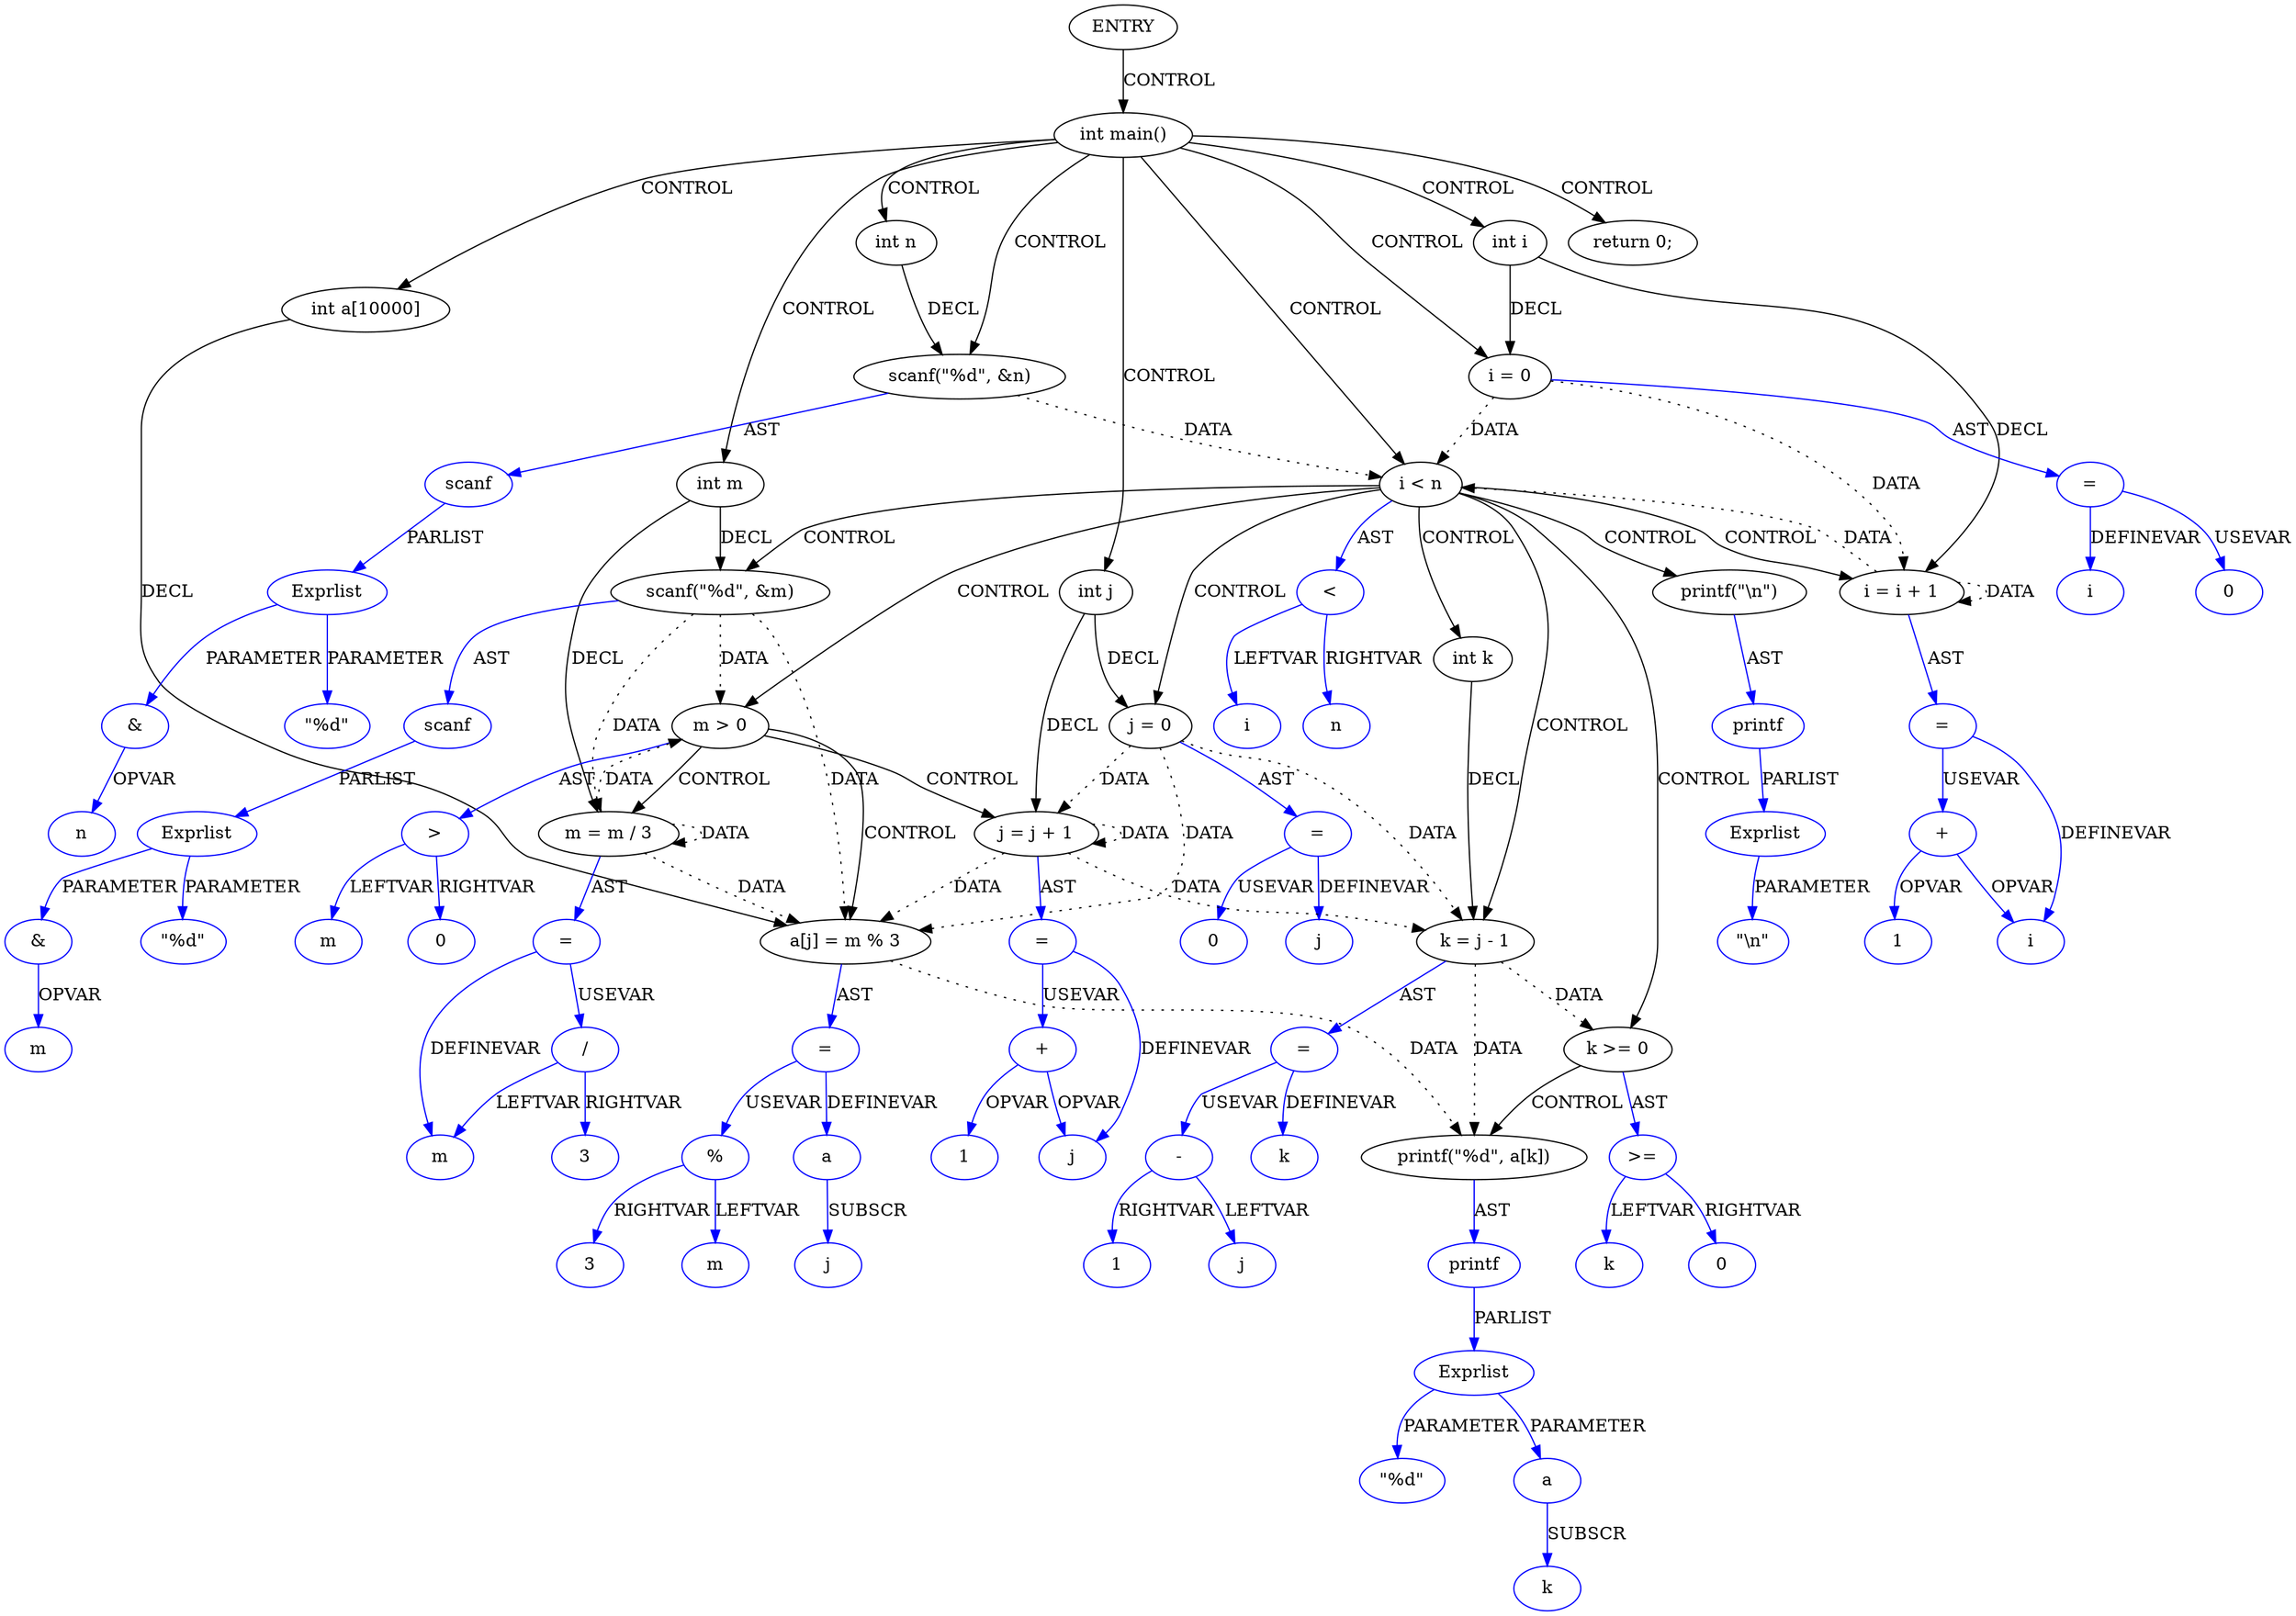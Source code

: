 digraph DotForMerge{
Node1 [label="ENTRY",type="ENTRY",coord="-1"];
Node2 [label="int main()",type="CONTROL",coord="12"];
Node4 [label="int n",type="DECL",coord="13",varname="n",vartype="int"];
Node5 [label="int i",type="DECL",coord="13",varname="i",vartype="int"];
Node6 [label="int a[10000]",type="DECL",coord="13",varname="a",vartype="int[]"];
Node7 [label="int m",type="DECL",coord="14",varname="m",vartype="int"];
Node8 [label="int j",type="DECL",coord="14",varname="j",vartype="int"];
Node9 [label="scanf(\"%d\", &n)",type="CALL",coord="15"];
Node10 [label="scanf",type="FUNCNAME",coord="15",color=blue];
Node11 [label="Exprlist",type="EXPRS",coord="15",color=blue];
Node12 [label="\"%d\"",type="CONST",coord="15",color=blue];
Node13 [label="&",type="OP",coord="15",color=blue];
Node14 [label="n",type="VAR",coord="15",color=blue];
Node15 [label="i = 0",type="ASSIGN",coord="16"];
Node16 [label="=",type="ASSIGNOP",coord="16",color=blue];
Node17 [label="i",type="VAR",coord="16",color=blue];
Node18 [label="0",type="CONST",coord="16",color=blue];
Node19 [label="i < n",type="CONTROL",coord="16"];
Node22 [label="j = 0",type="ASSIGN",coord="17"];
Node23 [label="=",type="ASSIGNOP",coord="17",color=blue];
Node24 [label="j",type="VAR",coord="17",color=blue];
Node25 [label="0",type="CONST",coord="17",color=blue];
Node26 [label="scanf(\"%d\", &m)",type="CALL",coord="18"];
Node27 [label="scanf",type="FUNCNAME",coord="18",color=blue];
Node28 [label="Exprlist",type="EXPRS",coord="18",color=blue];
Node29 [label="\"%d\"",type="CONST",coord="18",color=blue];
Node30 [label="&",type="OP",coord="18",color=blue];
Node31 [label="m",type="VAR",coord="18",color=blue];
Node32 [label="m > 0",type="CONTROL",coord="19"];
Node34 [label="a[j] = m % 3",type="ASSIGN",coord="20"];
Node35 [label="=",type="ASSIGNOP",coord="20",color=blue];
Node36 [label="a",type="VAR",coord="20",color=blue];
Node37 [label="j",type="VAR",coord="20",color=blue];
Node38 [label="%",type="OP",coord="20",color=blue];
Node39 [label="m",type="VAR",coord="20",color=blue];
Node40 [label="3",type="CONST",coord="20",color=blue];
Node41 [label="m = m / 3",type="ASSIGN",coord="21"];
Node42 [label="=",type="ASSIGNOP",coord="21",color=blue];
Node43 [label="m",type="VAR",coord="21",color=blue];
Node44 [label="/",type="OP",coord="21",color=blue];
Node45 [label="3",type="CONST",coord="21",color=blue];
Node46 [label="j = j + 1",type="ASSIGN",coord="22"];
Node47 [label="=",type="ASSIGNOP",coord="22",color=blue];
Node48 [label="j",type="VAR",coord="22",color=blue];
Node49 [label="+",type="OP",coord="22",color=blue];
Node50 [label="1",type="CONST",coord="22",color=blue];
Node51 [label=">",type="OP",coord="19",color=blue];
Node52 [label="m",type="VAR",coord="19",color=blue];
Node53 [label="0",type="CONST",coord="19",color=blue];
Node54 [label="int k",type="DECL",coord="24",varname="k",vartype="int"];
Node55 [label="k = j - 1",type="ASSIGN",coord="25"];
Node56 [label="=",type="ASSIGNOP",coord="25",color=blue];
Node57 [label="k",type="VAR",coord="25",color=blue];
Node58 [label="-",type="OP",coord="25",color=blue];
Node59 [label="j",type="VAR",coord="25",color=blue];
Node60 [label="1",type="CONST",coord="25",color=blue];
Node61 [label="k >= 0",type="CONTROL",coord="25"];
Node64 [label="printf(\"%d\", a[k])",type="CALL",coord="26"];
Node65 [label="printf",type="FUNCNAME",coord="26",color=blue];
Node66 [label="Exprlist",type="EXPRS",coord="26",color=blue];
Node67 [label="\"%d\"",type="CONST",coord="26",color=blue];
Node68 [label="a",type="VAR",coord="26",color=blue];
Node69 [label="k",type="VAR",coord="26",color=blue];
Node70 [label=">=",type="OP",coord="25",color=blue];
Node71 [label="k",type="VAR",coord="25",color=blue];
Node72 [label="0",type="CONST",coord="25",color=blue];
Node73 [label="printf(\"\\n\")",type="CALL",coord="28"];
Node74 [label="printf",type="FUNCNAME",coord="28",color=blue];
Node75 [label="Exprlist",type="EXPRS",coord="28",color=blue];
Node76 [label="\"\\n\"",type="CONST",coord="28",color=blue];
Node77 [label="i = i + 1",type="ASSIGN",coord="16"];
Node78 [label="=",type="ASSIGNOP",coord="16",color=blue];
Node79 [label="i",type="VAR",coord="16",color=blue];
Node80 [label="+",type="OP",coord="16",color=blue];
Node81 [label="1",type="CONST",coord="16",color=blue];
Node82 [label="<",type="OP",coord="16",color=blue];
Node83 [label="i",type="VAR",coord="16",color=blue];
Node84 [label="n",type="VAR",coord="16",color=blue];
Node85 [label="return 0;",type="RETURN",coord="30"];
Node1->Node2 [label = "CONTROL" ];
Node2->Node4 [label = "CONTROL" ];
Node2->Node5 [label = "CONTROL" ];
Node2->Node6 [label = "CONTROL" ];
Node2->Node7 [label = "CONTROL" ];
Node2->Node8 [label = "CONTROL" ];
Node2->Node9 [label = "CONTROL" ];
Node2->Node15 [label = "CONTROL" ];
Node2->Node19 [label = "CONTROL" ];
Node2->Node85 [label = "CONTROL" ];
Node19->Node22 [label = "CONTROL" ];
Node19->Node26 [label = "CONTROL" ];
Node19->Node32 [label = "CONTROL" ];
Node19->Node54 [label = "CONTROL" ];
Node19->Node55 [label = "CONTROL" ];
Node19->Node61 [label = "CONTROL" ];
Node19->Node73 [label = "CONTROL" ];
Node19->Node77 [label = "CONTROL" ];
Node32->Node34 [label = "CONTROL" ];
Node32->Node41 [label = "CONTROL" ];
Node32->Node46 [label = "CONTROL" ];
Node61->Node64 [label = "CONTROL" ];
Node9->Node19 [label = "DATA", style = dotted ]
Node15->Node19 [label = "DATA", style = dotted ]
Node15->Node77 [label = "DATA", style = dotted ]
Node22->Node34 [label = "DATA", style = dotted ]
Node22->Node46 [label = "DATA", style = dotted ]
Node22->Node55 [label = "DATA", style = dotted ]
Node26->Node32 [label = "DATA", style = dotted ]
Node26->Node34 [label = "DATA", style = dotted ]
Node26->Node41 [label = "DATA", style = dotted ]
Node34->Node64 [label = "DATA", style = dotted ]
Node41->Node32 [label = "DATA", style = dotted ]
Node41->Node34 [label = "DATA", style = dotted ]
Node41->Node41 [label = "DATA", style = dotted ]
Node46->Node34 [label = "DATA", style = dotted ]
Node46->Node46 [label = "DATA", style = dotted ]
Node46->Node55 [label = "DATA", style = dotted ]
Node55->Node61 [label = "DATA", style = dotted ]
Node55->Node64 [label = "DATA", style = dotted ]
Node77->Node19 [label = "DATA", style = dotted ]
Node77->Node77 [label = "DATA", style = dotted ]
Node4->Node9 [label = "DECL"]
Node5->Node77 [label = "DECL"]
Node5->Node15 [label = "DECL"]
Node6->Node34 [label = "DECL"]
Node7->Node26 [label = "DECL"]
Node7->Node41 [label = "DECL"]
Node8->Node46 [label = "DECL"]
Node8->Node22 [label = "DECL"]
Node54->Node55 [label = "DECL"]
Node9->Node10 [label = "AST" color=blue]
Node10->Node11 [label = "PARLIST" color=blue]
Node11->Node12 [label = "PARAMETER" color=blue]
Node11->Node13 [label = "PARAMETER" color=blue]
Node13->Node14 [label = "OPVAR" color=blue]
Node15->Node16 [label = "AST" color=blue]
Node16->Node17 [label = "DEFINEVAR" color=blue]
Node16->Node18 [label = "USEVAR" color=blue]
Node19->Node82 [label = "AST" color=blue]
Node22->Node23 [label = "AST" color=blue]
Node23->Node24 [label = "DEFINEVAR" color=blue]
Node23->Node25 [label = "USEVAR" color=blue]
Node26->Node27 [label = "AST" color=blue]
Node27->Node28 [label = "PARLIST" color=blue]
Node28->Node29 [label = "PARAMETER" color=blue]
Node28->Node30 [label = "PARAMETER" color=blue]
Node30->Node31 [label = "OPVAR" color=blue]
Node32->Node51 [label = "AST" color=blue]
Node34->Node35 [label = "AST" color=blue]
Node35->Node36 [label = "DEFINEVAR" color=blue]
Node35->Node38 [label = "USEVAR" color=blue]
Node36->Node37 [label = "SUBSCR" color=blue]
Node38->Node39 [label = "LEFTVAR" color=blue]
Node38->Node40 [label = "RIGHTVAR" color=blue]
Node41->Node42 [label = "AST" color=blue]
Node42->Node43 [label = "DEFINEVAR" color=blue]
Node42->Node44 [label = "USEVAR" color=blue]
Node44->Node43 [label = "LEFTVAR" color=blue]
Node44->Node45 [label = "RIGHTVAR" color=blue]
Node46->Node47 [label = "AST" color=blue]
Node47->Node48 [label = "DEFINEVAR" color=blue]
Node47->Node49 [label = "USEVAR" color=blue]
Node49->Node48 [label = "OPVAR" color=blue]
Node49->Node50 [label = "OPVAR" color=blue]
Node51->Node52 [label = "LEFTVAR" color=blue]
Node51->Node53 [label = "RIGHTVAR" color=blue]
Node55->Node56 [label = "AST" color=blue]
Node56->Node57 [label = "DEFINEVAR" color=blue]
Node56->Node58 [label = "USEVAR" color=blue]
Node58->Node59 [label = "LEFTVAR" color=blue]
Node58->Node60 [label = "RIGHTVAR" color=blue]
Node61->Node70 [label = "AST" color=blue]
Node64->Node65 [label = "AST" color=blue]
Node65->Node66 [label = "PARLIST" color=blue]
Node66->Node67 [label = "PARAMETER" color=blue]
Node66->Node68 [label = "PARAMETER" color=blue]
Node68->Node69 [label = "SUBSCR" color=blue]
Node70->Node71 [label = "LEFTVAR" color=blue]
Node70->Node72 [label = "RIGHTVAR" color=blue]
Node73->Node74 [label = "AST" color=blue]
Node74->Node75 [label = "PARLIST" color=blue]
Node75->Node76 [label = "PARAMETER" color=blue]
Node77->Node78 [label = "AST" color=blue]
Node78->Node79 [label = "DEFINEVAR" color=blue]
Node78->Node80 [label = "USEVAR" color=blue]
Node80->Node79 [label = "OPVAR" color=blue]
Node80->Node81 [label = "OPVAR" color=blue]
Node82->Node83 [label = "LEFTVAR" color=blue]
Node82->Node84 [label = "RIGHTVAR" color=blue]
}
